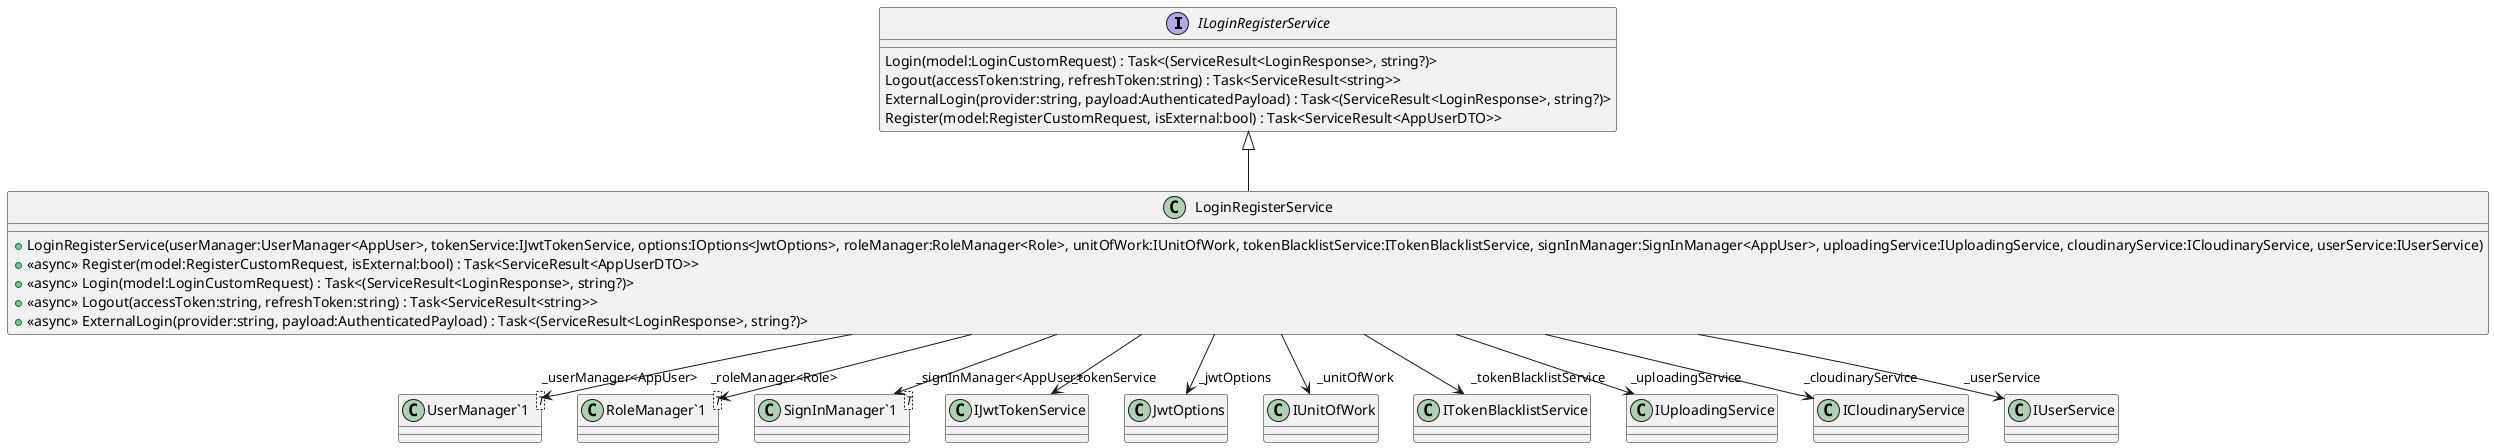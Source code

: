 @startuml
interface ILoginRegisterService {
    Login(model:LoginCustomRequest) : Task<(ServiceResult<LoginResponse>, string?)>
    Logout(accessToken:string, refreshToken:string) : Task<ServiceResult<string>>
    ExternalLogin(provider:string, payload:AuthenticatedPayload) : Task<(ServiceResult<LoginResponse>, string?)>
    Register(model:RegisterCustomRequest, isExternal:bool) : Task<ServiceResult<AppUserDTO>>
}
class LoginRegisterService {
    + LoginRegisterService(userManager:UserManager<AppUser>, tokenService:IJwtTokenService, options:IOptions<JwtOptions>, roleManager:RoleManager<Role>, unitOfWork:IUnitOfWork, tokenBlacklistService:ITokenBlacklistService, signInManager:SignInManager<AppUser>, uploadingService:IUploadingService, cloudinaryService:ICloudinaryService, userService:IUserService)
    + <<async>> Register(model:RegisterCustomRequest, isExternal:bool) : Task<ServiceResult<AppUserDTO>>
    + <<async>> Login(model:LoginCustomRequest) : Task<(ServiceResult<LoginResponse>, string?)>
    + <<async>> Logout(accessToken:string, refreshToken:string) : Task<ServiceResult<string>>
    + <<async>> ExternalLogin(provider:string, payload:AuthenticatedPayload) : Task<(ServiceResult<LoginResponse>, string?)>
}
class "UserManager`1"<T> {
}
class "RoleManager`1"<T> {
}
class "SignInManager`1"<T> {
}
ILoginRegisterService <|-- LoginRegisterService
LoginRegisterService --> "_userManager<AppUser>" "UserManager`1"
LoginRegisterService --> "_tokenService" IJwtTokenService
LoginRegisterService --> "_jwtOptions" JwtOptions
LoginRegisterService --> "_roleManager<Role>" "RoleManager`1"
LoginRegisterService --> "_unitOfWork" IUnitOfWork
LoginRegisterService --> "_tokenBlacklistService" ITokenBlacklistService
LoginRegisterService --> "_signInManager<AppUser>" "SignInManager`1"
LoginRegisterService --> "_uploadingService" IUploadingService
LoginRegisterService --> "_cloudinaryService" ICloudinaryService
LoginRegisterService --> "_userService" IUserService
@enduml
